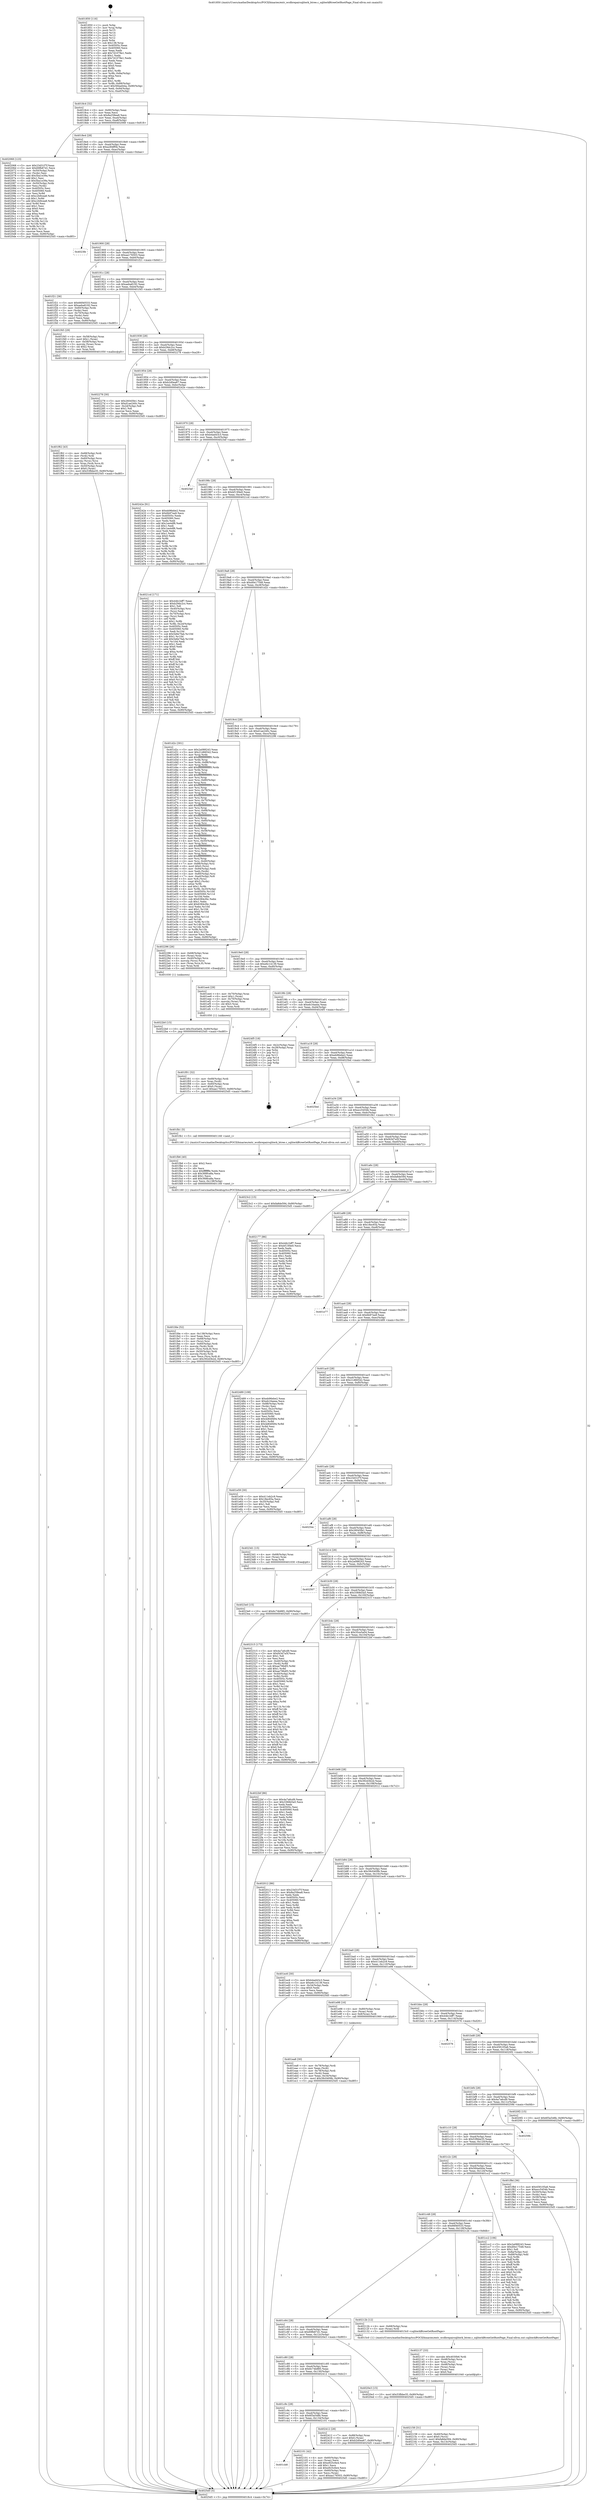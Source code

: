 digraph "0x401850" {
  label = "0x401850 (/mnt/c/Users/mathe/Desktop/tcc/POCII/binaries/extr_wcdbrepairsqliterk_btree.c_sqliterkBtreeGetRootPage_Final-ollvm.out::main(0))"
  labelloc = "t"
  node[shape=record]

  Entry [label="",width=0.3,height=0.3,shape=circle,fillcolor=black,style=filled]
  "0x4018c4" [label="{
     0x4018c4 [32]\l
     | [instrs]\l
     &nbsp;&nbsp;0x4018c4 \<+6\>: mov -0x90(%rbp),%eax\l
     &nbsp;&nbsp;0x4018ca \<+2\>: mov %eax,%ecx\l
     &nbsp;&nbsp;0x4018cc \<+6\>: sub $0x8a258ea8,%ecx\l
     &nbsp;&nbsp;0x4018d2 \<+6\>: mov %eax,-0xa4(%rbp)\l
     &nbsp;&nbsp;0x4018d8 \<+6\>: mov %ecx,-0xa8(%rbp)\l
     &nbsp;&nbsp;0x4018de \<+6\>: je 0000000000402068 \<main+0x818\>\l
  }"]
  "0x402068" [label="{
     0x402068 [123]\l
     | [instrs]\l
     &nbsp;&nbsp;0x402068 \<+5\>: mov $0x23d31f7f,%eax\l
     &nbsp;&nbsp;0x40206d \<+5\>: mov $0x69fb87d1,%ecx\l
     &nbsp;&nbsp;0x402072 \<+4\>: mov -0x50(%rbp),%rdx\l
     &nbsp;&nbsp;0x402076 \<+2\>: mov (%rdx),%esi\l
     &nbsp;&nbsp;0x402078 \<+6\>: add $0x5ba1e39a,%esi\l
     &nbsp;&nbsp;0x40207e \<+3\>: add $0x1,%esi\l
     &nbsp;&nbsp;0x402081 \<+6\>: sub $0x5ba1e39a,%esi\l
     &nbsp;&nbsp;0x402087 \<+4\>: mov -0x50(%rbp),%rdx\l
     &nbsp;&nbsp;0x40208b \<+2\>: mov %esi,(%rdx)\l
     &nbsp;&nbsp;0x40208d \<+7\>: mov 0x40505c,%esi\l
     &nbsp;&nbsp;0x402094 \<+7\>: mov 0x405060,%edi\l
     &nbsp;&nbsp;0x40209b \<+3\>: mov %esi,%r8d\l
     &nbsp;&nbsp;0x40209e \<+7\>: sub $0xc2b9cea8,%r8d\l
     &nbsp;&nbsp;0x4020a5 \<+4\>: sub $0x1,%r8d\l
     &nbsp;&nbsp;0x4020a9 \<+7\>: add $0xc2b9cea8,%r8d\l
     &nbsp;&nbsp;0x4020b0 \<+4\>: imul %r8d,%esi\l
     &nbsp;&nbsp;0x4020b4 \<+3\>: and $0x1,%esi\l
     &nbsp;&nbsp;0x4020b7 \<+3\>: cmp $0x0,%esi\l
     &nbsp;&nbsp;0x4020ba \<+4\>: sete %r9b\l
     &nbsp;&nbsp;0x4020be \<+3\>: cmp $0xa,%edi\l
     &nbsp;&nbsp;0x4020c1 \<+4\>: setl %r10b\l
     &nbsp;&nbsp;0x4020c5 \<+3\>: mov %r9b,%r11b\l
     &nbsp;&nbsp;0x4020c8 \<+3\>: and %r10b,%r11b\l
     &nbsp;&nbsp;0x4020cb \<+3\>: xor %r10b,%r9b\l
     &nbsp;&nbsp;0x4020ce \<+3\>: or %r9b,%r11b\l
     &nbsp;&nbsp;0x4020d1 \<+4\>: test $0x1,%r11b\l
     &nbsp;&nbsp;0x4020d5 \<+3\>: cmovne %ecx,%eax\l
     &nbsp;&nbsp;0x4020d8 \<+6\>: mov %eax,-0x90(%rbp)\l
     &nbsp;&nbsp;0x4020de \<+5\>: jmp 00000000004025d5 \<main+0xd85\>\l
  }"]
  "0x4018e4" [label="{
     0x4018e4 [28]\l
     | [instrs]\l
     &nbsp;&nbsp;0x4018e4 \<+5\>: jmp 00000000004018e9 \<main+0x99\>\l
     &nbsp;&nbsp;0x4018e9 \<+6\>: mov -0xa4(%rbp),%eax\l
     &nbsp;&nbsp;0x4018ef \<+5\>: sub $0xa284ff5b,%eax\l
     &nbsp;&nbsp;0x4018f4 \<+6\>: mov %eax,-0xac(%rbp)\l
     &nbsp;&nbsp;0x4018fa \<+6\>: je 00000000004023fe \<main+0xbae\>\l
  }"]
  Exit [label="",width=0.3,height=0.3,shape=circle,fillcolor=black,style=filled,peripheries=2]
  "0x4023fe" [label="{
     0x4023fe\l
  }", style=dashed]
  "0x401900" [label="{
     0x401900 [28]\l
     | [instrs]\l
     &nbsp;&nbsp;0x401900 \<+5\>: jmp 0000000000401905 \<main+0xb5\>\l
     &nbsp;&nbsp;0x401905 \<+6\>: mov -0xa4(%rbp),%eax\l
     &nbsp;&nbsp;0x40190b \<+5\>: sub $0xaa176503,%eax\l
     &nbsp;&nbsp;0x401910 \<+6\>: mov %eax,-0xb0(%rbp)\l
     &nbsp;&nbsp;0x401916 \<+6\>: je 0000000000401f21 \<main+0x6d1\>\l
  }"]
  "0x4023e0" [label="{
     0x4023e0 [15]\l
     | [instrs]\l
     &nbsp;&nbsp;0x4023e0 \<+10\>: movl $0x6c74b885,-0x90(%rbp)\l
     &nbsp;&nbsp;0x4023ea \<+5\>: jmp 00000000004025d5 \<main+0xd85\>\l
  }"]
  "0x401f21" [label="{
     0x401f21 [36]\l
     | [instrs]\l
     &nbsp;&nbsp;0x401f21 \<+5\>: mov $0x66f40533,%eax\l
     &nbsp;&nbsp;0x401f26 \<+5\>: mov $0xaeba8192,%ecx\l
     &nbsp;&nbsp;0x401f2b \<+4\>: mov -0x60(%rbp),%rdx\l
     &nbsp;&nbsp;0x401f2f \<+2\>: mov (%rdx),%esi\l
     &nbsp;&nbsp;0x401f31 \<+4\>: mov -0x70(%rbp),%rdx\l
     &nbsp;&nbsp;0x401f35 \<+2\>: cmp (%rdx),%esi\l
     &nbsp;&nbsp;0x401f37 \<+3\>: cmovl %ecx,%eax\l
     &nbsp;&nbsp;0x401f3a \<+6\>: mov %eax,-0x90(%rbp)\l
     &nbsp;&nbsp;0x401f40 \<+5\>: jmp 00000000004025d5 \<main+0xd85\>\l
  }"]
  "0x40191c" [label="{
     0x40191c [28]\l
     | [instrs]\l
     &nbsp;&nbsp;0x40191c \<+5\>: jmp 0000000000401921 \<main+0xd1\>\l
     &nbsp;&nbsp;0x401921 \<+6\>: mov -0xa4(%rbp),%eax\l
     &nbsp;&nbsp;0x401927 \<+5\>: sub $0xaeba8192,%eax\l
     &nbsp;&nbsp;0x40192c \<+6\>: mov %eax,-0xb4(%rbp)\l
     &nbsp;&nbsp;0x401932 \<+6\>: je 0000000000401f45 \<main+0x6f5\>\l
  }"]
  "0x4022b0" [label="{
     0x4022b0 [15]\l
     | [instrs]\l
     &nbsp;&nbsp;0x4022b0 \<+10\>: movl $0x35ce5a04,-0x90(%rbp)\l
     &nbsp;&nbsp;0x4022ba \<+5\>: jmp 00000000004025d5 \<main+0xd85\>\l
  }"]
  "0x401f45" [label="{
     0x401f45 [29]\l
     | [instrs]\l
     &nbsp;&nbsp;0x401f45 \<+4\>: mov -0x58(%rbp),%rax\l
     &nbsp;&nbsp;0x401f49 \<+6\>: movl $0x1,(%rax)\l
     &nbsp;&nbsp;0x401f4f \<+4\>: mov -0x58(%rbp),%rax\l
     &nbsp;&nbsp;0x401f53 \<+3\>: movslq (%rax),%rax\l
     &nbsp;&nbsp;0x401f56 \<+4\>: shl $0x2,%rax\l
     &nbsp;&nbsp;0x401f5a \<+3\>: mov %rax,%rdi\l
     &nbsp;&nbsp;0x401f5d \<+5\>: call 0000000000401050 \<malloc@plt\>\l
     | [calls]\l
     &nbsp;&nbsp;0x401050 \{1\} (unknown)\l
  }"]
  "0x401938" [label="{
     0x401938 [28]\l
     | [instrs]\l
     &nbsp;&nbsp;0x401938 \<+5\>: jmp 000000000040193d \<main+0xed\>\l
     &nbsp;&nbsp;0x40193d \<+6\>: mov -0xa4(%rbp),%eax\l
     &nbsp;&nbsp;0x401943 \<+5\>: sub $0xb29dc2cc,%eax\l
     &nbsp;&nbsp;0x401948 \<+6\>: mov %eax,-0xb8(%rbp)\l
     &nbsp;&nbsp;0x40194e \<+6\>: je 0000000000402278 \<main+0xa28\>\l
  }"]
  "0x402158" [label="{
     0x402158 [31]\l
     | [instrs]\l
     &nbsp;&nbsp;0x402158 \<+4\>: mov -0x40(%rbp),%rcx\l
     &nbsp;&nbsp;0x40215c \<+6\>: movl $0x0,(%rcx)\l
     &nbsp;&nbsp;0x402162 \<+10\>: movl $0xfa8de594,-0x90(%rbp)\l
     &nbsp;&nbsp;0x40216c \<+6\>: mov %eax,-0x13c(%rbp)\l
     &nbsp;&nbsp;0x402172 \<+5\>: jmp 00000000004025d5 \<main+0xd85\>\l
  }"]
  "0x402278" [label="{
     0x402278 [30]\l
     | [instrs]\l
     &nbsp;&nbsp;0x402278 \<+5\>: mov $0x26045fe1,%eax\l
     &nbsp;&nbsp;0x40227d \<+5\>: mov $0xd1ae240c,%ecx\l
     &nbsp;&nbsp;0x402282 \<+3\>: mov -0x2d(%rbp),%dl\l
     &nbsp;&nbsp;0x402285 \<+3\>: test $0x1,%dl\l
     &nbsp;&nbsp;0x402288 \<+3\>: cmovne %ecx,%eax\l
     &nbsp;&nbsp;0x40228b \<+6\>: mov %eax,-0x90(%rbp)\l
     &nbsp;&nbsp;0x402291 \<+5\>: jmp 00000000004025d5 \<main+0xd85\>\l
  }"]
  "0x401954" [label="{
     0x401954 [28]\l
     | [instrs]\l
     &nbsp;&nbsp;0x401954 \<+5\>: jmp 0000000000401959 \<main+0x109\>\l
     &nbsp;&nbsp;0x401959 \<+6\>: mov -0xa4(%rbp),%eax\l
     &nbsp;&nbsp;0x40195f \<+5\>: sub $0xb2d0ea67,%eax\l
     &nbsp;&nbsp;0x401964 \<+6\>: mov %eax,-0xbc(%rbp)\l
     &nbsp;&nbsp;0x40196a \<+6\>: je 000000000040242e \<main+0xbde\>\l
  }"]
  "0x402137" [label="{
     0x402137 [33]\l
     | [instrs]\l
     &nbsp;&nbsp;0x402137 \<+10\>: movabs $0x4030b6,%rdi\l
     &nbsp;&nbsp;0x402141 \<+4\>: mov -0x48(%rbp),%rcx\l
     &nbsp;&nbsp;0x402145 \<+3\>: mov %rax,(%rcx)\l
     &nbsp;&nbsp;0x402148 \<+4\>: mov -0x48(%rbp),%rax\l
     &nbsp;&nbsp;0x40214c \<+3\>: mov (%rax),%rax\l
     &nbsp;&nbsp;0x40214f \<+2\>: mov (%rax),%esi\l
     &nbsp;&nbsp;0x402151 \<+2\>: mov $0x0,%al\l
     &nbsp;&nbsp;0x402153 \<+5\>: call 0000000000401040 \<printf@plt\>\l
     | [calls]\l
     &nbsp;&nbsp;0x401040 \{1\} (unknown)\l
  }"]
  "0x40242e" [label="{
     0x40242e [91]\l
     | [instrs]\l
     &nbsp;&nbsp;0x40242e \<+5\>: mov $0xeb96ebe2,%eax\l
     &nbsp;&nbsp;0x402433 \<+5\>: mov $0x6b97ea9,%ecx\l
     &nbsp;&nbsp;0x402438 \<+7\>: mov 0x40505c,%edx\l
     &nbsp;&nbsp;0x40243f \<+7\>: mov 0x405060,%esi\l
     &nbsp;&nbsp;0x402446 \<+2\>: mov %edx,%edi\l
     &nbsp;&nbsp;0x402448 \<+6\>: add $0x1ee4df6,%edi\l
     &nbsp;&nbsp;0x40244e \<+3\>: sub $0x1,%edi\l
     &nbsp;&nbsp;0x402451 \<+6\>: sub $0x1ee4df6,%edi\l
     &nbsp;&nbsp;0x402457 \<+3\>: imul %edi,%edx\l
     &nbsp;&nbsp;0x40245a \<+3\>: and $0x1,%edx\l
     &nbsp;&nbsp;0x40245d \<+3\>: cmp $0x0,%edx\l
     &nbsp;&nbsp;0x402460 \<+4\>: sete %r8b\l
     &nbsp;&nbsp;0x402464 \<+3\>: cmp $0xa,%esi\l
     &nbsp;&nbsp;0x402467 \<+4\>: setl %r9b\l
     &nbsp;&nbsp;0x40246b \<+3\>: mov %r8b,%r10b\l
     &nbsp;&nbsp;0x40246e \<+3\>: and %r9b,%r10b\l
     &nbsp;&nbsp;0x402471 \<+3\>: xor %r9b,%r8b\l
     &nbsp;&nbsp;0x402474 \<+3\>: or %r8b,%r10b\l
     &nbsp;&nbsp;0x402477 \<+4\>: test $0x1,%r10b\l
     &nbsp;&nbsp;0x40247b \<+3\>: cmovne %ecx,%eax\l
     &nbsp;&nbsp;0x40247e \<+6\>: mov %eax,-0x90(%rbp)\l
     &nbsp;&nbsp;0x402484 \<+5\>: jmp 00000000004025d5 \<main+0xd85\>\l
  }"]
  "0x401970" [label="{
     0x401970 [28]\l
     | [instrs]\l
     &nbsp;&nbsp;0x401970 \<+5\>: jmp 0000000000401975 \<main+0x125\>\l
     &nbsp;&nbsp;0x401975 \<+6\>: mov -0xa4(%rbp),%eax\l
     &nbsp;&nbsp;0x40197b \<+5\>: sub $0xb4ad43c3,%eax\l
     &nbsp;&nbsp;0x401980 \<+6\>: mov %eax,-0xc0(%rbp)\l
     &nbsp;&nbsp;0x401986 \<+6\>: je 00000000004023ef \<main+0xb9f\>\l
  }"]
  "0x401cb8" [label="{
     0x401cb8\l
  }", style=dashed]
  "0x4023ef" [label="{
     0x4023ef\l
  }", style=dashed]
  "0x40198c" [label="{
     0x40198c [28]\l
     | [instrs]\l
     &nbsp;&nbsp;0x40198c \<+5\>: jmp 0000000000401991 \<main+0x141\>\l
     &nbsp;&nbsp;0x401991 \<+6\>: mov -0xa4(%rbp),%eax\l
     &nbsp;&nbsp;0x401997 \<+5\>: sub $0xbf13f4e0,%eax\l
     &nbsp;&nbsp;0x40199c \<+6\>: mov %eax,-0xc4(%rbp)\l
     &nbsp;&nbsp;0x4019a2 \<+6\>: je 00000000004021cd \<main+0x97d\>\l
  }"]
  "0x402101" [label="{
     0x402101 [42]\l
     | [instrs]\l
     &nbsp;&nbsp;0x402101 \<+4\>: mov -0x60(%rbp),%rax\l
     &nbsp;&nbsp;0x402105 \<+2\>: mov (%rax),%ecx\l
     &nbsp;&nbsp;0x402107 \<+6\>: add $0xe925c6e4,%ecx\l
     &nbsp;&nbsp;0x40210d \<+3\>: add $0x1,%ecx\l
     &nbsp;&nbsp;0x402110 \<+6\>: sub $0xe925c6e4,%ecx\l
     &nbsp;&nbsp;0x402116 \<+4\>: mov -0x60(%rbp),%rax\l
     &nbsp;&nbsp;0x40211a \<+2\>: mov %ecx,(%rax)\l
     &nbsp;&nbsp;0x40211c \<+10\>: movl $0xaa176503,-0x90(%rbp)\l
     &nbsp;&nbsp;0x402126 \<+5\>: jmp 00000000004025d5 \<main+0xd85\>\l
  }"]
  "0x4021cd" [label="{
     0x4021cd [171]\l
     | [instrs]\l
     &nbsp;&nbsp;0x4021cd \<+5\>: mov $0x44b1bff7,%eax\l
     &nbsp;&nbsp;0x4021d2 \<+5\>: mov $0xb29dc2cc,%ecx\l
     &nbsp;&nbsp;0x4021d7 \<+2\>: mov $0x1,%dl\l
     &nbsp;&nbsp;0x4021d9 \<+4\>: mov -0x40(%rbp),%rsi\l
     &nbsp;&nbsp;0x4021dd \<+2\>: mov (%rsi),%edi\l
     &nbsp;&nbsp;0x4021df \<+4\>: mov -0x70(%rbp),%rsi\l
     &nbsp;&nbsp;0x4021e3 \<+2\>: cmp (%rsi),%edi\l
     &nbsp;&nbsp;0x4021e5 \<+4\>: setl %r8b\l
     &nbsp;&nbsp;0x4021e9 \<+4\>: and $0x1,%r8b\l
     &nbsp;&nbsp;0x4021ed \<+4\>: mov %r8b,-0x2d(%rbp)\l
     &nbsp;&nbsp;0x4021f1 \<+7\>: mov 0x40505c,%edi\l
     &nbsp;&nbsp;0x4021f8 \<+8\>: mov 0x405060,%r9d\l
     &nbsp;&nbsp;0x402200 \<+3\>: mov %edi,%r10d\l
     &nbsp;&nbsp;0x402203 \<+7\>: sub $0x5e6e7fab,%r10d\l
     &nbsp;&nbsp;0x40220a \<+4\>: sub $0x1,%r10d\l
     &nbsp;&nbsp;0x40220e \<+7\>: add $0x5e6e7fab,%r10d\l
     &nbsp;&nbsp;0x402215 \<+4\>: imul %r10d,%edi\l
     &nbsp;&nbsp;0x402219 \<+3\>: and $0x1,%edi\l
     &nbsp;&nbsp;0x40221c \<+3\>: cmp $0x0,%edi\l
     &nbsp;&nbsp;0x40221f \<+4\>: sete %r8b\l
     &nbsp;&nbsp;0x402223 \<+4\>: cmp $0xa,%r9d\l
     &nbsp;&nbsp;0x402227 \<+4\>: setl %r11b\l
     &nbsp;&nbsp;0x40222b \<+3\>: mov %r8b,%bl\l
     &nbsp;&nbsp;0x40222e \<+3\>: xor $0xff,%bl\l
     &nbsp;&nbsp;0x402231 \<+3\>: mov %r11b,%r14b\l
     &nbsp;&nbsp;0x402234 \<+4\>: xor $0xff,%r14b\l
     &nbsp;&nbsp;0x402238 \<+3\>: xor $0x0,%dl\l
     &nbsp;&nbsp;0x40223b \<+3\>: mov %bl,%r15b\l
     &nbsp;&nbsp;0x40223e \<+4\>: and $0x0,%r15b\l
     &nbsp;&nbsp;0x402242 \<+3\>: and %dl,%r8b\l
     &nbsp;&nbsp;0x402245 \<+3\>: mov %r14b,%r12b\l
     &nbsp;&nbsp;0x402248 \<+4\>: and $0x0,%r12b\l
     &nbsp;&nbsp;0x40224c \<+3\>: and %dl,%r11b\l
     &nbsp;&nbsp;0x40224f \<+3\>: or %r8b,%r15b\l
     &nbsp;&nbsp;0x402252 \<+3\>: or %r11b,%r12b\l
     &nbsp;&nbsp;0x402255 \<+3\>: xor %r12b,%r15b\l
     &nbsp;&nbsp;0x402258 \<+3\>: or %r14b,%bl\l
     &nbsp;&nbsp;0x40225b \<+3\>: xor $0xff,%bl\l
     &nbsp;&nbsp;0x40225e \<+3\>: or $0x0,%dl\l
     &nbsp;&nbsp;0x402261 \<+2\>: and %dl,%bl\l
     &nbsp;&nbsp;0x402263 \<+3\>: or %bl,%r15b\l
     &nbsp;&nbsp;0x402266 \<+4\>: test $0x1,%r15b\l
     &nbsp;&nbsp;0x40226a \<+3\>: cmovne %ecx,%eax\l
     &nbsp;&nbsp;0x40226d \<+6\>: mov %eax,-0x90(%rbp)\l
     &nbsp;&nbsp;0x402273 \<+5\>: jmp 00000000004025d5 \<main+0xd85\>\l
  }"]
  "0x4019a8" [label="{
     0x4019a8 [28]\l
     | [instrs]\l
     &nbsp;&nbsp;0x4019a8 \<+5\>: jmp 00000000004019ad \<main+0x15d\>\l
     &nbsp;&nbsp;0x4019ad \<+6\>: mov -0xa4(%rbp),%eax\l
     &nbsp;&nbsp;0x4019b3 \<+5\>: sub $0xd0e17548,%eax\l
     &nbsp;&nbsp;0x4019b8 \<+6\>: mov %eax,-0xc8(%rbp)\l
     &nbsp;&nbsp;0x4019be \<+6\>: je 0000000000401d2c \<main+0x4dc\>\l
  }"]
  "0x401c9c" [label="{
     0x401c9c [28]\l
     | [instrs]\l
     &nbsp;&nbsp;0x401c9c \<+5\>: jmp 0000000000401ca1 \<main+0x451\>\l
     &nbsp;&nbsp;0x401ca1 \<+6\>: mov -0xa4(%rbp),%eax\l
     &nbsp;&nbsp;0x401ca7 \<+5\>: sub $0x6f3a548b,%eax\l
     &nbsp;&nbsp;0x401cac \<+6\>: mov %eax,-0x134(%rbp)\l
     &nbsp;&nbsp;0x401cb2 \<+6\>: je 0000000000402101 \<main+0x8b1\>\l
  }"]
  "0x401d2c" [label="{
     0x401d2c [301]\l
     | [instrs]\l
     &nbsp;&nbsp;0x401d2c \<+5\>: mov $0x2a088243,%eax\l
     &nbsp;&nbsp;0x401d31 \<+5\>: mov $0x21d66542,%ecx\l
     &nbsp;&nbsp;0x401d36 \<+3\>: mov %rsp,%rdx\l
     &nbsp;&nbsp;0x401d39 \<+4\>: add $0xfffffffffffffff0,%rdx\l
     &nbsp;&nbsp;0x401d3d \<+3\>: mov %rdx,%rsp\l
     &nbsp;&nbsp;0x401d40 \<+7\>: mov %rdx,-0x88(%rbp)\l
     &nbsp;&nbsp;0x401d47 \<+3\>: mov %rsp,%rdx\l
     &nbsp;&nbsp;0x401d4a \<+4\>: add $0xfffffffffffffff0,%rdx\l
     &nbsp;&nbsp;0x401d4e \<+3\>: mov %rdx,%rsp\l
     &nbsp;&nbsp;0x401d51 \<+3\>: mov %rsp,%rsi\l
     &nbsp;&nbsp;0x401d54 \<+4\>: add $0xfffffffffffffff0,%rsi\l
     &nbsp;&nbsp;0x401d58 \<+3\>: mov %rsi,%rsp\l
     &nbsp;&nbsp;0x401d5b \<+4\>: mov %rsi,-0x80(%rbp)\l
     &nbsp;&nbsp;0x401d5f \<+3\>: mov %rsp,%rsi\l
     &nbsp;&nbsp;0x401d62 \<+4\>: add $0xfffffffffffffff0,%rsi\l
     &nbsp;&nbsp;0x401d66 \<+3\>: mov %rsi,%rsp\l
     &nbsp;&nbsp;0x401d69 \<+4\>: mov %rsi,-0x78(%rbp)\l
     &nbsp;&nbsp;0x401d6d \<+3\>: mov %rsp,%rsi\l
     &nbsp;&nbsp;0x401d70 \<+4\>: add $0xfffffffffffffff0,%rsi\l
     &nbsp;&nbsp;0x401d74 \<+3\>: mov %rsi,%rsp\l
     &nbsp;&nbsp;0x401d77 \<+4\>: mov %rsi,-0x70(%rbp)\l
     &nbsp;&nbsp;0x401d7b \<+3\>: mov %rsp,%rsi\l
     &nbsp;&nbsp;0x401d7e \<+4\>: add $0xfffffffffffffff0,%rsi\l
     &nbsp;&nbsp;0x401d82 \<+3\>: mov %rsi,%rsp\l
     &nbsp;&nbsp;0x401d85 \<+4\>: mov %rsi,-0x68(%rbp)\l
     &nbsp;&nbsp;0x401d89 \<+3\>: mov %rsp,%rsi\l
     &nbsp;&nbsp;0x401d8c \<+4\>: add $0xfffffffffffffff0,%rsi\l
     &nbsp;&nbsp;0x401d90 \<+3\>: mov %rsi,%rsp\l
     &nbsp;&nbsp;0x401d93 \<+4\>: mov %rsi,-0x60(%rbp)\l
     &nbsp;&nbsp;0x401d97 \<+3\>: mov %rsp,%rsi\l
     &nbsp;&nbsp;0x401d9a \<+4\>: add $0xfffffffffffffff0,%rsi\l
     &nbsp;&nbsp;0x401d9e \<+3\>: mov %rsi,%rsp\l
     &nbsp;&nbsp;0x401da1 \<+4\>: mov %rsi,-0x58(%rbp)\l
     &nbsp;&nbsp;0x401da5 \<+3\>: mov %rsp,%rsi\l
     &nbsp;&nbsp;0x401da8 \<+4\>: add $0xfffffffffffffff0,%rsi\l
     &nbsp;&nbsp;0x401dac \<+3\>: mov %rsi,%rsp\l
     &nbsp;&nbsp;0x401daf \<+4\>: mov %rsi,-0x50(%rbp)\l
     &nbsp;&nbsp;0x401db3 \<+3\>: mov %rsp,%rsi\l
     &nbsp;&nbsp;0x401db6 \<+4\>: add $0xfffffffffffffff0,%rsi\l
     &nbsp;&nbsp;0x401dba \<+3\>: mov %rsi,%rsp\l
     &nbsp;&nbsp;0x401dbd \<+4\>: mov %rsi,-0x48(%rbp)\l
     &nbsp;&nbsp;0x401dc1 \<+3\>: mov %rsp,%rsi\l
     &nbsp;&nbsp;0x401dc4 \<+4\>: add $0xfffffffffffffff0,%rsi\l
     &nbsp;&nbsp;0x401dc8 \<+3\>: mov %rsi,%rsp\l
     &nbsp;&nbsp;0x401dcb \<+4\>: mov %rsi,-0x40(%rbp)\l
     &nbsp;&nbsp;0x401dcf \<+7\>: mov -0x88(%rbp),%rsi\l
     &nbsp;&nbsp;0x401dd6 \<+6\>: movl $0x0,(%rsi)\l
     &nbsp;&nbsp;0x401ddc \<+6\>: mov -0x94(%rbp),%edi\l
     &nbsp;&nbsp;0x401de2 \<+2\>: mov %edi,(%rdx)\l
     &nbsp;&nbsp;0x401de4 \<+4\>: mov -0x80(%rbp),%rsi\l
     &nbsp;&nbsp;0x401de8 \<+7\>: mov -0xa0(%rbp),%r8\l
     &nbsp;&nbsp;0x401def \<+3\>: mov %r8,(%rsi)\l
     &nbsp;&nbsp;0x401df2 \<+3\>: cmpl $0x2,(%rdx)\l
     &nbsp;&nbsp;0x401df5 \<+4\>: setne %r9b\l
     &nbsp;&nbsp;0x401df9 \<+4\>: and $0x1,%r9b\l
     &nbsp;&nbsp;0x401dfd \<+4\>: mov %r9b,-0x35(%rbp)\l
     &nbsp;&nbsp;0x401e01 \<+8\>: mov 0x40505c,%r10d\l
     &nbsp;&nbsp;0x401e09 \<+8\>: mov 0x405060,%r11d\l
     &nbsp;&nbsp;0x401e11 \<+3\>: mov %r10d,%ebx\l
     &nbsp;&nbsp;0x401e14 \<+6\>: sub $0x6384cf4c,%ebx\l
     &nbsp;&nbsp;0x401e1a \<+3\>: sub $0x1,%ebx\l
     &nbsp;&nbsp;0x401e1d \<+6\>: add $0x6384cf4c,%ebx\l
     &nbsp;&nbsp;0x401e23 \<+4\>: imul %ebx,%r10d\l
     &nbsp;&nbsp;0x401e27 \<+4\>: and $0x1,%r10d\l
     &nbsp;&nbsp;0x401e2b \<+4\>: cmp $0x0,%r10d\l
     &nbsp;&nbsp;0x401e2f \<+4\>: sete %r9b\l
     &nbsp;&nbsp;0x401e33 \<+4\>: cmp $0xa,%r11d\l
     &nbsp;&nbsp;0x401e37 \<+4\>: setl %r14b\l
     &nbsp;&nbsp;0x401e3b \<+3\>: mov %r9b,%r15b\l
     &nbsp;&nbsp;0x401e3e \<+3\>: and %r14b,%r15b\l
     &nbsp;&nbsp;0x401e41 \<+3\>: xor %r14b,%r9b\l
     &nbsp;&nbsp;0x401e44 \<+3\>: or %r9b,%r15b\l
     &nbsp;&nbsp;0x401e47 \<+4\>: test $0x1,%r15b\l
     &nbsp;&nbsp;0x401e4b \<+3\>: cmovne %ecx,%eax\l
     &nbsp;&nbsp;0x401e4e \<+6\>: mov %eax,-0x90(%rbp)\l
     &nbsp;&nbsp;0x401e54 \<+5\>: jmp 00000000004025d5 \<main+0xd85\>\l
  }"]
  "0x4019c4" [label="{
     0x4019c4 [28]\l
     | [instrs]\l
     &nbsp;&nbsp;0x4019c4 \<+5\>: jmp 00000000004019c9 \<main+0x179\>\l
     &nbsp;&nbsp;0x4019c9 \<+6\>: mov -0xa4(%rbp),%eax\l
     &nbsp;&nbsp;0x4019cf \<+5\>: sub $0xd1ae240c,%eax\l
     &nbsp;&nbsp;0x4019d4 \<+6\>: mov %eax,-0xcc(%rbp)\l
     &nbsp;&nbsp;0x4019da \<+6\>: je 0000000000402296 \<main+0xa46\>\l
  }"]
  "0x402412" [label="{
     0x402412 [28]\l
     | [instrs]\l
     &nbsp;&nbsp;0x402412 \<+7\>: mov -0x88(%rbp),%rax\l
     &nbsp;&nbsp;0x402419 \<+6\>: movl $0x0,(%rax)\l
     &nbsp;&nbsp;0x40241f \<+10\>: movl $0xb2d0ea67,-0x90(%rbp)\l
     &nbsp;&nbsp;0x402429 \<+5\>: jmp 00000000004025d5 \<main+0xd85\>\l
  }"]
  "0x402296" [label="{
     0x402296 [26]\l
     | [instrs]\l
     &nbsp;&nbsp;0x402296 \<+4\>: mov -0x68(%rbp),%rax\l
     &nbsp;&nbsp;0x40229a \<+3\>: mov (%rax),%rax\l
     &nbsp;&nbsp;0x40229d \<+4\>: mov -0x40(%rbp),%rcx\l
     &nbsp;&nbsp;0x4022a1 \<+3\>: movslq (%rcx),%rcx\l
     &nbsp;&nbsp;0x4022a4 \<+4\>: mov (%rax,%rcx,8),%rax\l
     &nbsp;&nbsp;0x4022a8 \<+3\>: mov %rax,%rdi\l
     &nbsp;&nbsp;0x4022ab \<+5\>: call 0000000000401030 \<free@plt\>\l
     | [calls]\l
     &nbsp;&nbsp;0x401030 \{1\} (unknown)\l
  }"]
  "0x4019e0" [label="{
     0x4019e0 [28]\l
     | [instrs]\l
     &nbsp;&nbsp;0x4019e0 \<+5\>: jmp 00000000004019e5 \<main+0x195\>\l
     &nbsp;&nbsp;0x4019e5 \<+6\>: mov -0xa4(%rbp),%eax\l
     &nbsp;&nbsp;0x4019eb \<+5\>: sub $0xe6c14139,%eax\l
     &nbsp;&nbsp;0x4019f0 \<+6\>: mov %eax,-0xd0(%rbp)\l
     &nbsp;&nbsp;0x4019f6 \<+6\>: je 0000000000401ee4 \<main+0x694\>\l
  }"]
  "0x401c80" [label="{
     0x401c80 [28]\l
     | [instrs]\l
     &nbsp;&nbsp;0x401c80 \<+5\>: jmp 0000000000401c85 \<main+0x435\>\l
     &nbsp;&nbsp;0x401c85 \<+6\>: mov -0xa4(%rbp),%eax\l
     &nbsp;&nbsp;0x401c8b \<+5\>: sub $0x6c74b885,%eax\l
     &nbsp;&nbsp;0x401c90 \<+6\>: mov %eax,-0x130(%rbp)\l
     &nbsp;&nbsp;0x401c96 \<+6\>: je 0000000000402412 \<main+0xbc2\>\l
  }"]
  "0x401ee4" [label="{
     0x401ee4 [29]\l
     | [instrs]\l
     &nbsp;&nbsp;0x401ee4 \<+4\>: mov -0x70(%rbp),%rax\l
     &nbsp;&nbsp;0x401ee8 \<+6\>: movl $0x1,(%rax)\l
     &nbsp;&nbsp;0x401eee \<+4\>: mov -0x70(%rbp),%rax\l
     &nbsp;&nbsp;0x401ef2 \<+3\>: movslq (%rax),%rax\l
     &nbsp;&nbsp;0x401ef5 \<+4\>: shl $0x3,%rax\l
     &nbsp;&nbsp;0x401ef9 \<+3\>: mov %rax,%rdi\l
     &nbsp;&nbsp;0x401efc \<+5\>: call 0000000000401050 \<malloc@plt\>\l
     | [calls]\l
     &nbsp;&nbsp;0x401050 \{1\} (unknown)\l
  }"]
  "0x4019fc" [label="{
     0x4019fc [28]\l
     | [instrs]\l
     &nbsp;&nbsp;0x4019fc \<+5\>: jmp 0000000000401a01 \<main+0x1b1\>\l
     &nbsp;&nbsp;0x401a01 \<+6\>: mov -0xa4(%rbp),%eax\l
     &nbsp;&nbsp;0x401a07 \<+5\>: sub $0xeb16aeea,%eax\l
     &nbsp;&nbsp;0x401a0c \<+6\>: mov %eax,-0xd4(%rbp)\l
     &nbsp;&nbsp;0x401a12 \<+6\>: je 00000000004024f5 \<main+0xca5\>\l
  }"]
  "0x4020e3" [label="{
     0x4020e3 [15]\l
     | [instrs]\l
     &nbsp;&nbsp;0x4020e3 \<+10\>: movl $0x53fbbe35,-0x90(%rbp)\l
     &nbsp;&nbsp;0x4020ed \<+5\>: jmp 00000000004025d5 \<main+0xd85\>\l
  }"]
  "0x4024f5" [label="{
     0x4024f5 [18]\l
     | [instrs]\l
     &nbsp;&nbsp;0x4024f5 \<+3\>: mov -0x2c(%rbp),%eax\l
     &nbsp;&nbsp;0x4024f8 \<+4\>: lea -0x28(%rbp),%rsp\l
     &nbsp;&nbsp;0x4024fc \<+1\>: pop %rbx\l
     &nbsp;&nbsp;0x4024fd \<+2\>: pop %r12\l
     &nbsp;&nbsp;0x4024ff \<+2\>: pop %r13\l
     &nbsp;&nbsp;0x402501 \<+2\>: pop %r14\l
     &nbsp;&nbsp;0x402503 \<+2\>: pop %r15\l
     &nbsp;&nbsp;0x402505 \<+1\>: pop %rbp\l
     &nbsp;&nbsp;0x402506 \<+1\>: ret\l
  }"]
  "0x401a18" [label="{
     0x401a18 [28]\l
     | [instrs]\l
     &nbsp;&nbsp;0x401a18 \<+5\>: jmp 0000000000401a1d \<main+0x1cd\>\l
     &nbsp;&nbsp;0x401a1d \<+6\>: mov -0xa4(%rbp),%eax\l
     &nbsp;&nbsp;0x401a23 \<+5\>: sub $0xeb96ebe2,%eax\l
     &nbsp;&nbsp;0x401a28 \<+6\>: mov %eax,-0xd8(%rbp)\l
     &nbsp;&nbsp;0x401a2e \<+6\>: je 00000000004025bd \<main+0xd6d\>\l
  }"]
  "0x401c64" [label="{
     0x401c64 [28]\l
     | [instrs]\l
     &nbsp;&nbsp;0x401c64 \<+5\>: jmp 0000000000401c69 \<main+0x419\>\l
     &nbsp;&nbsp;0x401c69 \<+6\>: mov -0xa4(%rbp),%eax\l
     &nbsp;&nbsp;0x401c6f \<+5\>: sub $0x69fb87d1,%eax\l
     &nbsp;&nbsp;0x401c74 \<+6\>: mov %eax,-0x12c(%rbp)\l
     &nbsp;&nbsp;0x401c7a \<+6\>: je 00000000004020e3 \<main+0x893\>\l
  }"]
  "0x4025bd" [label="{
     0x4025bd\l
  }", style=dashed]
  "0x401a34" [label="{
     0x401a34 [28]\l
     | [instrs]\l
     &nbsp;&nbsp;0x401a34 \<+5\>: jmp 0000000000401a39 \<main+0x1e9\>\l
     &nbsp;&nbsp;0x401a39 \<+6\>: mov -0xa4(%rbp),%eax\l
     &nbsp;&nbsp;0x401a3f \<+5\>: sub $0xecc5454b,%eax\l
     &nbsp;&nbsp;0x401a44 \<+6\>: mov %eax,-0xdc(%rbp)\l
     &nbsp;&nbsp;0x401a4a \<+6\>: je 0000000000401fb1 \<main+0x761\>\l
  }"]
  "0x40212b" [label="{
     0x40212b [12]\l
     | [instrs]\l
     &nbsp;&nbsp;0x40212b \<+4\>: mov -0x68(%rbp),%rax\l
     &nbsp;&nbsp;0x40212f \<+3\>: mov (%rax),%rdi\l
     &nbsp;&nbsp;0x402132 \<+5\>: call 00000000004015c0 \<sqliterkBtreeGetRootPage\>\l
     | [calls]\l
     &nbsp;&nbsp;0x4015c0 \{1\} (/mnt/c/Users/mathe/Desktop/tcc/POCII/binaries/extr_wcdbrepairsqliterk_btree.c_sqliterkBtreeGetRootPage_Final-ollvm.out::sqliterkBtreeGetRootPage)\l
  }"]
  "0x401fb1" [label="{
     0x401fb1 [5]\l
     | [instrs]\l
     &nbsp;&nbsp;0x401fb1 \<+5\>: call 0000000000401160 \<next_i\>\l
     | [calls]\l
     &nbsp;&nbsp;0x401160 \{1\} (/mnt/c/Users/mathe/Desktop/tcc/POCII/binaries/extr_wcdbrepairsqliterk_btree.c_sqliterkBtreeGetRootPage_Final-ollvm.out::next_i)\l
  }"]
  "0x401a50" [label="{
     0x401a50 [28]\l
     | [instrs]\l
     &nbsp;&nbsp;0x401a50 \<+5\>: jmp 0000000000401a55 \<main+0x205\>\l
     &nbsp;&nbsp;0x401a55 \<+6\>: mov -0xa4(%rbp),%eax\l
     &nbsp;&nbsp;0x401a5b \<+5\>: sub $0xf43d7a5f,%eax\l
     &nbsp;&nbsp;0x401a60 \<+6\>: mov %eax,-0xe0(%rbp)\l
     &nbsp;&nbsp;0x401a66 \<+6\>: je 00000000004023c2 \<main+0xb72\>\l
  }"]
  "0x401fde" [label="{
     0x401fde [52]\l
     | [instrs]\l
     &nbsp;&nbsp;0x401fde \<+6\>: mov -0x138(%rbp),%ecx\l
     &nbsp;&nbsp;0x401fe4 \<+3\>: imul %eax,%ecx\l
     &nbsp;&nbsp;0x401fe7 \<+4\>: mov -0x68(%rbp),%rsi\l
     &nbsp;&nbsp;0x401feb \<+3\>: mov (%rsi),%rsi\l
     &nbsp;&nbsp;0x401fee \<+4\>: mov -0x60(%rbp),%rdi\l
     &nbsp;&nbsp;0x401ff2 \<+3\>: movslq (%rdi),%rdi\l
     &nbsp;&nbsp;0x401ff5 \<+4\>: mov (%rsi,%rdi,8),%rsi\l
     &nbsp;&nbsp;0x401ff9 \<+4\>: mov -0x50(%rbp),%rdi\l
     &nbsp;&nbsp;0x401ffd \<+3\>: movslq (%rdi),%rdi\l
     &nbsp;&nbsp;0x402000 \<+3\>: mov %ecx,(%rsi,%rdi,4)\l
     &nbsp;&nbsp;0x402003 \<+10\>: movl $0x392d3b2d,-0x90(%rbp)\l
     &nbsp;&nbsp;0x40200d \<+5\>: jmp 00000000004025d5 \<main+0xd85\>\l
  }"]
  "0x4023c2" [label="{
     0x4023c2 [15]\l
     | [instrs]\l
     &nbsp;&nbsp;0x4023c2 \<+10\>: movl $0xfa8de594,-0x90(%rbp)\l
     &nbsp;&nbsp;0x4023cc \<+5\>: jmp 00000000004025d5 \<main+0xd85\>\l
  }"]
  "0x401a6c" [label="{
     0x401a6c [28]\l
     | [instrs]\l
     &nbsp;&nbsp;0x401a6c \<+5\>: jmp 0000000000401a71 \<main+0x221\>\l
     &nbsp;&nbsp;0x401a71 \<+6\>: mov -0xa4(%rbp),%eax\l
     &nbsp;&nbsp;0x401a77 \<+5\>: sub $0xfa8de594,%eax\l
     &nbsp;&nbsp;0x401a7c \<+6\>: mov %eax,-0xe4(%rbp)\l
     &nbsp;&nbsp;0x401a82 \<+6\>: je 0000000000402177 \<main+0x927\>\l
  }"]
  "0x401fb6" [label="{
     0x401fb6 [40]\l
     | [instrs]\l
     &nbsp;&nbsp;0x401fb6 \<+5\>: mov $0x2,%ecx\l
     &nbsp;&nbsp;0x401fbb \<+1\>: cltd\l
     &nbsp;&nbsp;0x401fbc \<+2\>: idiv %ecx\l
     &nbsp;&nbsp;0x401fbe \<+6\>: imul $0xfffffffe,%edx,%ecx\l
     &nbsp;&nbsp;0x401fc4 \<+6\>: sub $0x368fca8a,%ecx\l
     &nbsp;&nbsp;0x401fca \<+3\>: add $0x1,%ecx\l
     &nbsp;&nbsp;0x401fcd \<+6\>: add $0x368fca8a,%ecx\l
     &nbsp;&nbsp;0x401fd3 \<+6\>: mov %ecx,-0x138(%rbp)\l
     &nbsp;&nbsp;0x401fd9 \<+5\>: call 0000000000401160 \<next_i\>\l
     | [calls]\l
     &nbsp;&nbsp;0x401160 \{1\} (/mnt/c/Users/mathe/Desktop/tcc/POCII/binaries/extr_wcdbrepairsqliterk_btree.c_sqliterkBtreeGetRootPage_Final-ollvm.out::next_i)\l
  }"]
  "0x402177" [label="{
     0x402177 [86]\l
     | [instrs]\l
     &nbsp;&nbsp;0x402177 \<+5\>: mov $0x44b1bff7,%eax\l
     &nbsp;&nbsp;0x40217c \<+5\>: mov $0xbf13f4e0,%ecx\l
     &nbsp;&nbsp;0x402181 \<+2\>: xor %edx,%edx\l
     &nbsp;&nbsp;0x402183 \<+7\>: mov 0x40505c,%esi\l
     &nbsp;&nbsp;0x40218a \<+7\>: mov 0x405060,%edi\l
     &nbsp;&nbsp;0x402191 \<+3\>: sub $0x1,%edx\l
     &nbsp;&nbsp;0x402194 \<+3\>: mov %esi,%r8d\l
     &nbsp;&nbsp;0x402197 \<+3\>: add %edx,%r8d\l
     &nbsp;&nbsp;0x40219a \<+4\>: imul %r8d,%esi\l
     &nbsp;&nbsp;0x40219e \<+3\>: and $0x1,%esi\l
     &nbsp;&nbsp;0x4021a1 \<+3\>: cmp $0x0,%esi\l
     &nbsp;&nbsp;0x4021a4 \<+4\>: sete %r9b\l
     &nbsp;&nbsp;0x4021a8 \<+3\>: cmp $0xa,%edi\l
     &nbsp;&nbsp;0x4021ab \<+4\>: setl %r10b\l
     &nbsp;&nbsp;0x4021af \<+3\>: mov %r9b,%r11b\l
     &nbsp;&nbsp;0x4021b2 \<+3\>: and %r10b,%r11b\l
     &nbsp;&nbsp;0x4021b5 \<+3\>: xor %r10b,%r9b\l
     &nbsp;&nbsp;0x4021b8 \<+3\>: or %r9b,%r11b\l
     &nbsp;&nbsp;0x4021bb \<+4\>: test $0x1,%r11b\l
     &nbsp;&nbsp;0x4021bf \<+3\>: cmovne %ecx,%eax\l
     &nbsp;&nbsp;0x4021c2 \<+6\>: mov %eax,-0x90(%rbp)\l
     &nbsp;&nbsp;0x4021c8 \<+5\>: jmp 00000000004025d5 \<main+0xd85\>\l
  }"]
  "0x401a88" [label="{
     0x401a88 [28]\l
     | [instrs]\l
     &nbsp;&nbsp;0x401a88 \<+5\>: jmp 0000000000401a8d \<main+0x23d\>\l
     &nbsp;&nbsp;0x401a8d \<+6\>: mov -0xa4(%rbp),%eax\l
     &nbsp;&nbsp;0x401a93 \<+5\>: sub $0x18ec65a,%eax\l
     &nbsp;&nbsp;0x401a98 \<+6\>: mov %eax,-0xe8(%rbp)\l
     &nbsp;&nbsp;0x401a9e \<+6\>: je 0000000000401e77 \<main+0x627\>\l
  }"]
  "0x401f62" [label="{
     0x401f62 [43]\l
     | [instrs]\l
     &nbsp;&nbsp;0x401f62 \<+4\>: mov -0x68(%rbp),%rdi\l
     &nbsp;&nbsp;0x401f66 \<+3\>: mov (%rdi),%rdi\l
     &nbsp;&nbsp;0x401f69 \<+4\>: mov -0x60(%rbp),%rcx\l
     &nbsp;&nbsp;0x401f6d \<+3\>: movslq (%rcx),%rcx\l
     &nbsp;&nbsp;0x401f70 \<+4\>: mov %rax,(%rdi,%rcx,8)\l
     &nbsp;&nbsp;0x401f74 \<+4\>: mov -0x50(%rbp),%rax\l
     &nbsp;&nbsp;0x401f78 \<+6\>: movl $0x0,(%rax)\l
     &nbsp;&nbsp;0x401f7e \<+10\>: movl $0x53fbbe35,-0x90(%rbp)\l
     &nbsp;&nbsp;0x401f88 \<+5\>: jmp 00000000004025d5 \<main+0xd85\>\l
  }"]
  "0x401e77" [label="{
     0x401e77\l
  }", style=dashed]
  "0x401aa4" [label="{
     0x401aa4 [28]\l
     | [instrs]\l
     &nbsp;&nbsp;0x401aa4 \<+5\>: jmp 0000000000401aa9 \<main+0x259\>\l
     &nbsp;&nbsp;0x401aa9 \<+6\>: mov -0xa4(%rbp),%eax\l
     &nbsp;&nbsp;0x401aaf \<+5\>: sub $0x6b97ea9,%eax\l
     &nbsp;&nbsp;0x401ab4 \<+6\>: mov %eax,-0xec(%rbp)\l
     &nbsp;&nbsp;0x401aba \<+6\>: je 0000000000402489 \<main+0xc39\>\l
  }"]
  "0x401f01" [label="{
     0x401f01 [32]\l
     | [instrs]\l
     &nbsp;&nbsp;0x401f01 \<+4\>: mov -0x68(%rbp),%rdi\l
     &nbsp;&nbsp;0x401f05 \<+3\>: mov %rax,(%rdi)\l
     &nbsp;&nbsp;0x401f08 \<+4\>: mov -0x60(%rbp),%rax\l
     &nbsp;&nbsp;0x401f0c \<+6\>: movl $0x0,(%rax)\l
     &nbsp;&nbsp;0x401f12 \<+10\>: movl $0xaa176503,-0x90(%rbp)\l
     &nbsp;&nbsp;0x401f1c \<+5\>: jmp 00000000004025d5 \<main+0xd85\>\l
  }"]
  "0x402489" [label="{
     0x402489 [108]\l
     | [instrs]\l
     &nbsp;&nbsp;0x402489 \<+5\>: mov $0xeb96ebe2,%eax\l
     &nbsp;&nbsp;0x40248e \<+5\>: mov $0xeb16aeea,%ecx\l
     &nbsp;&nbsp;0x402493 \<+7\>: mov -0x88(%rbp),%rdx\l
     &nbsp;&nbsp;0x40249a \<+2\>: mov (%rdx),%esi\l
     &nbsp;&nbsp;0x40249c \<+3\>: mov %esi,-0x2c(%rbp)\l
     &nbsp;&nbsp;0x40249f \<+7\>: mov 0x40505c,%esi\l
     &nbsp;&nbsp;0x4024a6 \<+7\>: mov 0x405060,%edi\l
     &nbsp;&nbsp;0x4024ad \<+3\>: mov %esi,%r8d\l
     &nbsp;&nbsp;0x4024b0 \<+7\>: add $0x4d64f494,%r8d\l
     &nbsp;&nbsp;0x4024b7 \<+4\>: sub $0x1,%r8d\l
     &nbsp;&nbsp;0x4024bb \<+7\>: sub $0x4d64f494,%r8d\l
     &nbsp;&nbsp;0x4024c2 \<+4\>: imul %r8d,%esi\l
     &nbsp;&nbsp;0x4024c6 \<+3\>: and $0x1,%esi\l
     &nbsp;&nbsp;0x4024c9 \<+3\>: cmp $0x0,%esi\l
     &nbsp;&nbsp;0x4024cc \<+4\>: sete %r9b\l
     &nbsp;&nbsp;0x4024d0 \<+3\>: cmp $0xa,%edi\l
     &nbsp;&nbsp;0x4024d3 \<+4\>: setl %r10b\l
     &nbsp;&nbsp;0x4024d7 \<+3\>: mov %r9b,%r11b\l
     &nbsp;&nbsp;0x4024da \<+3\>: and %r10b,%r11b\l
     &nbsp;&nbsp;0x4024dd \<+3\>: xor %r10b,%r9b\l
     &nbsp;&nbsp;0x4024e0 \<+3\>: or %r9b,%r11b\l
     &nbsp;&nbsp;0x4024e3 \<+4\>: test $0x1,%r11b\l
     &nbsp;&nbsp;0x4024e7 \<+3\>: cmovne %ecx,%eax\l
     &nbsp;&nbsp;0x4024ea \<+6\>: mov %eax,-0x90(%rbp)\l
     &nbsp;&nbsp;0x4024f0 \<+5\>: jmp 00000000004025d5 \<main+0xd85\>\l
  }"]
  "0x401ac0" [label="{
     0x401ac0 [28]\l
     | [instrs]\l
     &nbsp;&nbsp;0x401ac0 \<+5\>: jmp 0000000000401ac5 \<main+0x275\>\l
     &nbsp;&nbsp;0x401ac5 \<+6\>: mov -0xa4(%rbp),%eax\l
     &nbsp;&nbsp;0x401acb \<+5\>: sub $0x21d66542,%eax\l
     &nbsp;&nbsp;0x401ad0 \<+6\>: mov %eax,-0xf0(%rbp)\l
     &nbsp;&nbsp;0x401ad6 \<+6\>: je 0000000000401e59 \<main+0x609\>\l
  }"]
  "0x401ea8" [label="{
     0x401ea8 [30]\l
     | [instrs]\l
     &nbsp;&nbsp;0x401ea8 \<+4\>: mov -0x78(%rbp),%rdi\l
     &nbsp;&nbsp;0x401eac \<+2\>: mov %eax,(%rdi)\l
     &nbsp;&nbsp;0x401eae \<+4\>: mov -0x78(%rbp),%rdi\l
     &nbsp;&nbsp;0x401eb2 \<+2\>: mov (%rdi),%eax\l
     &nbsp;&nbsp;0x401eb4 \<+3\>: mov %eax,-0x34(%rbp)\l
     &nbsp;&nbsp;0x401eb7 \<+10\>: movl $0x39c0409b,-0x90(%rbp)\l
     &nbsp;&nbsp;0x401ec1 \<+5\>: jmp 00000000004025d5 \<main+0xd85\>\l
  }"]
  "0x401e59" [label="{
     0x401e59 [30]\l
     | [instrs]\l
     &nbsp;&nbsp;0x401e59 \<+5\>: mov $0x411eb2c9,%eax\l
     &nbsp;&nbsp;0x401e5e \<+5\>: mov $0x18ec65a,%ecx\l
     &nbsp;&nbsp;0x401e63 \<+3\>: mov -0x35(%rbp),%dl\l
     &nbsp;&nbsp;0x401e66 \<+3\>: test $0x1,%dl\l
     &nbsp;&nbsp;0x401e69 \<+3\>: cmovne %ecx,%eax\l
     &nbsp;&nbsp;0x401e6c \<+6\>: mov %eax,-0x90(%rbp)\l
     &nbsp;&nbsp;0x401e72 \<+5\>: jmp 00000000004025d5 \<main+0xd85\>\l
  }"]
  "0x401adc" [label="{
     0x401adc [28]\l
     | [instrs]\l
     &nbsp;&nbsp;0x401adc \<+5\>: jmp 0000000000401ae1 \<main+0x291\>\l
     &nbsp;&nbsp;0x401ae1 \<+6\>: mov -0xa4(%rbp),%eax\l
     &nbsp;&nbsp;0x401ae7 \<+5\>: sub $0x23d31f7f,%eax\l
     &nbsp;&nbsp;0x401aec \<+6\>: mov %eax,-0xf4(%rbp)\l
     &nbsp;&nbsp;0x401af2 \<+6\>: je 000000000040254c \<main+0xcfc\>\l
  }"]
  "0x401850" [label="{
     0x401850 [116]\l
     | [instrs]\l
     &nbsp;&nbsp;0x401850 \<+1\>: push %rbp\l
     &nbsp;&nbsp;0x401851 \<+3\>: mov %rsp,%rbp\l
     &nbsp;&nbsp;0x401854 \<+2\>: push %r15\l
     &nbsp;&nbsp;0x401856 \<+2\>: push %r14\l
     &nbsp;&nbsp;0x401858 \<+2\>: push %r13\l
     &nbsp;&nbsp;0x40185a \<+2\>: push %r12\l
     &nbsp;&nbsp;0x40185c \<+1\>: push %rbx\l
     &nbsp;&nbsp;0x40185d \<+7\>: sub $0x138,%rsp\l
     &nbsp;&nbsp;0x401864 \<+7\>: mov 0x40505c,%eax\l
     &nbsp;&nbsp;0x40186b \<+7\>: mov 0x405060,%ecx\l
     &nbsp;&nbsp;0x401872 \<+2\>: mov %eax,%edx\l
     &nbsp;&nbsp;0x401874 \<+6\>: add $0x7d1078e1,%edx\l
     &nbsp;&nbsp;0x40187a \<+3\>: sub $0x1,%edx\l
     &nbsp;&nbsp;0x40187d \<+6\>: sub $0x7d1078e1,%edx\l
     &nbsp;&nbsp;0x401883 \<+3\>: imul %edx,%eax\l
     &nbsp;&nbsp;0x401886 \<+3\>: and $0x1,%eax\l
     &nbsp;&nbsp;0x401889 \<+3\>: cmp $0x0,%eax\l
     &nbsp;&nbsp;0x40188c \<+4\>: sete %r8b\l
     &nbsp;&nbsp;0x401890 \<+4\>: and $0x1,%r8b\l
     &nbsp;&nbsp;0x401894 \<+7\>: mov %r8b,-0x8a(%rbp)\l
     &nbsp;&nbsp;0x40189b \<+3\>: cmp $0xa,%ecx\l
     &nbsp;&nbsp;0x40189e \<+4\>: setl %r8b\l
     &nbsp;&nbsp;0x4018a2 \<+4\>: and $0x1,%r8b\l
     &nbsp;&nbsp;0x4018a6 \<+7\>: mov %r8b,-0x89(%rbp)\l
     &nbsp;&nbsp;0x4018ad \<+10\>: movl $0x584ad44a,-0x90(%rbp)\l
     &nbsp;&nbsp;0x4018b7 \<+6\>: mov %edi,-0x94(%rbp)\l
     &nbsp;&nbsp;0x4018bd \<+7\>: mov %rsi,-0xa0(%rbp)\l
  }"]
  "0x40254c" [label="{
     0x40254c\l
  }", style=dashed]
  "0x401af8" [label="{
     0x401af8 [28]\l
     | [instrs]\l
     &nbsp;&nbsp;0x401af8 \<+5\>: jmp 0000000000401afd \<main+0x2ad\>\l
     &nbsp;&nbsp;0x401afd \<+6\>: mov -0xa4(%rbp),%eax\l
     &nbsp;&nbsp;0x401b03 \<+5\>: sub $0x26045fe1,%eax\l
     &nbsp;&nbsp;0x401b08 \<+6\>: mov %eax,-0xf8(%rbp)\l
     &nbsp;&nbsp;0x401b0e \<+6\>: je 00000000004023d1 \<main+0xb81\>\l
  }"]
  "0x4025d5" [label="{
     0x4025d5 [5]\l
     | [instrs]\l
     &nbsp;&nbsp;0x4025d5 \<+5\>: jmp 00000000004018c4 \<main+0x74\>\l
  }"]
  "0x4023d1" [label="{
     0x4023d1 [15]\l
     | [instrs]\l
     &nbsp;&nbsp;0x4023d1 \<+4\>: mov -0x68(%rbp),%rax\l
     &nbsp;&nbsp;0x4023d5 \<+3\>: mov (%rax),%rax\l
     &nbsp;&nbsp;0x4023d8 \<+3\>: mov %rax,%rdi\l
     &nbsp;&nbsp;0x4023db \<+5\>: call 0000000000401030 \<free@plt\>\l
     | [calls]\l
     &nbsp;&nbsp;0x401030 \{1\} (unknown)\l
  }"]
  "0x401b14" [label="{
     0x401b14 [28]\l
     | [instrs]\l
     &nbsp;&nbsp;0x401b14 \<+5\>: jmp 0000000000401b19 \<main+0x2c9\>\l
     &nbsp;&nbsp;0x401b19 \<+6\>: mov -0xa4(%rbp),%eax\l
     &nbsp;&nbsp;0x401b1f \<+5\>: sub $0x2a088243,%eax\l
     &nbsp;&nbsp;0x401b24 \<+6\>: mov %eax,-0xfc(%rbp)\l
     &nbsp;&nbsp;0x401b2a \<+6\>: je 0000000000402507 \<main+0xcb7\>\l
  }"]
  "0x401c48" [label="{
     0x401c48 [28]\l
     | [instrs]\l
     &nbsp;&nbsp;0x401c48 \<+5\>: jmp 0000000000401c4d \<main+0x3fd\>\l
     &nbsp;&nbsp;0x401c4d \<+6\>: mov -0xa4(%rbp),%eax\l
     &nbsp;&nbsp;0x401c53 \<+5\>: sub $0x66f40533,%eax\l
     &nbsp;&nbsp;0x401c58 \<+6\>: mov %eax,-0x128(%rbp)\l
     &nbsp;&nbsp;0x401c5e \<+6\>: je 000000000040212b \<main+0x8db\>\l
  }"]
  "0x402507" [label="{
     0x402507\l
  }", style=dashed]
  "0x401b30" [label="{
     0x401b30 [28]\l
     | [instrs]\l
     &nbsp;&nbsp;0x401b30 \<+5\>: jmp 0000000000401b35 \<main+0x2e5\>\l
     &nbsp;&nbsp;0x401b35 \<+6\>: mov -0xa4(%rbp),%eax\l
     &nbsp;&nbsp;0x401b3b \<+5\>: sub $0x3368d3a5,%eax\l
     &nbsp;&nbsp;0x401b40 \<+6\>: mov %eax,-0x100(%rbp)\l
     &nbsp;&nbsp;0x401b46 \<+6\>: je 0000000000402315 \<main+0xac5\>\l
  }"]
  "0x401cc2" [label="{
     0x401cc2 [106]\l
     | [instrs]\l
     &nbsp;&nbsp;0x401cc2 \<+5\>: mov $0x2a088243,%eax\l
     &nbsp;&nbsp;0x401cc7 \<+5\>: mov $0xd0e17548,%ecx\l
     &nbsp;&nbsp;0x401ccc \<+2\>: mov $0x1,%dl\l
     &nbsp;&nbsp;0x401cce \<+7\>: mov -0x8a(%rbp),%sil\l
     &nbsp;&nbsp;0x401cd5 \<+7\>: mov -0x89(%rbp),%dil\l
     &nbsp;&nbsp;0x401cdc \<+3\>: mov %sil,%r8b\l
     &nbsp;&nbsp;0x401cdf \<+4\>: xor $0xff,%r8b\l
     &nbsp;&nbsp;0x401ce3 \<+3\>: mov %dil,%r9b\l
     &nbsp;&nbsp;0x401ce6 \<+4\>: xor $0xff,%r9b\l
     &nbsp;&nbsp;0x401cea \<+3\>: xor $0x0,%dl\l
     &nbsp;&nbsp;0x401ced \<+3\>: mov %r8b,%r10b\l
     &nbsp;&nbsp;0x401cf0 \<+4\>: and $0x0,%r10b\l
     &nbsp;&nbsp;0x401cf4 \<+3\>: and %dl,%sil\l
     &nbsp;&nbsp;0x401cf7 \<+3\>: mov %r9b,%r11b\l
     &nbsp;&nbsp;0x401cfa \<+4\>: and $0x0,%r11b\l
     &nbsp;&nbsp;0x401cfe \<+3\>: and %dl,%dil\l
     &nbsp;&nbsp;0x401d01 \<+3\>: or %sil,%r10b\l
     &nbsp;&nbsp;0x401d04 \<+3\>: or %dil,%r11b\l
     &nbsp;&nbsp;0x401d07 \<+3\>: xor %r11b,%r10b\l
     &nbsp;&nbsp;0x401d0a \<+3\>: or %r9b,%r8b\l
     &nbsp;&nbsp;0x401d0d \<+4\>: xor $0xff,%r8b\l
     &nbsp;&nbsp;0x401d11 \<+3\>: or $0x0,%dl\l
     &nbsp;&nbsp;0x401d14 \<+3\>: and %dl,%r8b\l
     &nbsp;&nbsp;0x401d17 \<+3\>: or %r8b,%r10b\l
     &nbsp;&nbsp;0x401d1a \<+4\>: test $0x1,%r10b\l
     &nbsp;&nbsp;0x401d1e \<+3\>: cmovne %ecx,%eax\l
     &nbsp;&nbsp;0x401d21 \<+6\>: mov %eax,-0x90(%rbp)\l
     &nbsp;&nbsp;0x401d27 \<+5\>: jmp 00000000004025d5 \<main+0xd85\>\l
  }"]
  "0x402315" [label="{
     0x402315 [173]\l
     | [instrs]\l
     &nbsp;&nbsp;0x402315 \<+5\>: mov $0x4a7a6cd9,%eax\l
     &nbsp;&nbsp;0x40231a \<+5\>: mov $0xf43d7a5f,%ecx\l
     &nbsp;&nbsp;0x40231f \<+2\>: mov $0x1,%dl\l
     &nbsp;&nbsp;0x402321 \<+2\>: xor %esi,%esi\l
     &nbsp;&nbsp;0x402323 \<+4\>: mov -0x40(%rbp),%rdi\l
     &nbsp;&nbsp;0x402327 \<+3\>: mov (%rdi),%r8d\l
     &nbsp;&nbsp;0x40232a \<+7\>: sub $0xae796df3,%r8d\l
     &nbsp;&nbsp;0x402331 \<+4\>: add $0x1,%r8d\l
     &nbsp;&nbsp;0x402335 \<+7\>: add $0xae796df3,%r8d\l
     &nbsp;&nbsp;0x40233c \<+4\>: mov -0x40(%rbp),%rdi\l
     &nbsp;&nbsp;0x402340 \<+3\>: mov %r8d,(%rdi)\l
     &nbsp;&nbsp;0x402343 \<+8\>: mov 0x40505c,%r8d\l
     &nbsp;&nbsp;0x40234b \<+8\>: mov 0x405060,%r9d\l
     &nbsp;&nbsp;0x402353 \<+3\>: sub $0x1,%esi\l
     &nbsp;&nbsp;0x402356 \<+3\>: mov %r8d,%r10d\l
     &nbsp;&nbsp;0x402359 \<+3\>: add %esi,%r10d\l
     &nbsp;&nbsp;0x40235c \<+4\>: imul %r10d,%r8d\l
     &nbsp;&nbsp;0x402360 \<+4\>: and $0x1,%r8d\l
     &nbsp;&nbsp;0x402364 \<+4\>: cmp $0x0,%r8d\l
     &nbsp;&nbsp;0x402368 \<+4\>: sete %r11b\l
     &nbsp;&nbsp;0x40236c \<+4\>: cmp $0xa,%r9d\l
     &nbsp;&nbsp;0x402370 \<+3\>: setl %bl\l
     &nbsp;&nbsp;0x402373 \<+3\>: mov %r11b,%r14b\l
     &nbsp;&nbsp;0x402376 \<+4\>: xor $0xff,%r14b\l
     &nbsp;&nbsp;0x40237a \<+3\>: mov %bl,%r15b\l
     &nbsp;&nbsp;0x40237d \<+4\>: xor $0xff,%r15b\l
     &nbsp;&nbsp;0x402381 \<+3\>: xor $0x0,%dl\l
     &nbsp;&nbsp;0x402384 \<+3\>: mov %r14b,%r12b\l
     &nbsp;&nbsp;0x402387 \<+4\>: and $0x0,%r12b\l
     &nbsp;&nbsp;0x40238b \<+3\>: and %dl,%r11b\l
     &nbsp;&nbsp;0x40238e \<+3\>: mov %r15b,%r13b\l
     &nbsp;&nbsp;0x402391 \<+4\>: and $0x0,%r13b\l
     &nbsp;&nbsp;0x402395 \<+2\>: and %dl,%bl\l
     &nbsp;&nbsp;0x402397 \<+3\>: or %r11b,%r12b\l
     &nbsp;&nbsp;0x40239a \<+3\>: or %bl,%r13b\l
     &nbsp;&nbsp;0x40239d \<+3\>: xor %r13b,%r12b\l
     &nbsp;&nbsp;0x4023a0 \<+3\>: or %r15b,%r14b\l
     &nbsp;&nbsp;0x4023a3 \<+4\>: xor $0xff,%r14b\l
     &nbsp;&nbsp;0x4023a7 \<+3\>: or $0x0,%dl\l
     &nbsp;&nbsp;0x4023aa \<+3\>: and %dl,%r14b\l
     &nbsp;&nbsp;0x4023ad \<+3\>: or %r14b,%r12b\l
     &nbsp;&nbsp;0x4023b0 \<+4\>: test $0x1,%r12b\l
     &nbsp;&nbsp;0x4023b4 \<+3\>: cmovne %ecx,%eax\l
     &nbsp;&nbsp;0x4023b7 \<+6\>: mov %eax,-0x90(%rbp)\l
     &nbsp;&nbsp;0x4023bd \<+5\>: jmp 00000000004025d5 \<main+0xd85\>\l
  }"]
  "0x401b4c" [label="{
     0x401b4c [28]\l
     | [instrs]\l
     &nbsp;&nbsp;0x401b4c \<+5\>: jmp 0000000000401b51 \<main+0x301\>\l
     &nbsp;&nbsp;0x401b51 \<+6\>: mov -0xa4(%rbp),%eax\l
     &nbsp;&nbsp;0x401b57 \<+5\>: sub $0x35ce5a04,%eax\l
     &nbsp;&nbsp;0x401b5c \<+6\>: mov %eax,-0x104(%rbp)\l
     &nbsp;&nbsp;0x401b62 \<+6\>: je 00000000004022bf \<main+0xa6f\>\l
  }"]
  "0x401c2c" [label="{
     0x401c2c [28]\l
     | [instrs]\l
     &nbsp;&nbsp;0x401c2c \<+5\>: jmp 0000000000401c31 \<main+0x3e1\>\l
     &nbsp;&nbsp;0x401c31 \<+6\>: mov -0xa4(%rbp),%eax\l
     &nbsp;&nbsp;0x401c37 \<+5\>: sub $0x584ad44a,%eax\l
     &nbsp;&nbsp;0x401c3c \<+6\>: mov %eax,-0x124(%rbp)\l
     &nbsp;&nbsp;0x401c42 \<+6\>: je 0000000000401cc2 \<main+0x472\>\l
  }"]
  "0x4022bf" [label="{
     0x4022bf [86]\l
     | [instrs]\l
     &nbsp;&nbsp;0x4022bf \<+5\>: mov $0x4a7a6cd9,%eax\l
     &nbsp;&nbsp;0x4022c4 \<+5\>: mov $0x3368d3a5,%ecx\l
     &nbsp;&nbsp;0x4022c9 \<+2\>: xor %edx,%edx\l
     &nbsp;&nbsp;0x4022cb \<+7\>: mov 0x40505c,%esi\l
     &nbsp;&nbsp;0x4022d2 \<+7\>: mov 0x405060,%edi\l
     &nbsp;&nbsp;0x4022d9 \<+3\>: sub $0x1,%edx\l
     &nbsp;&nbsp;0x4022dc \<+3\>: mov %esi,%r8d\l
     &nbsp;&nbsp;0x4022df \<+3\>: add %edx,%r8d\l
     &nbsp;&nbsp;0x4022e2 \<+4\>: imul %r8d,%esi\l
     &nbsp;&nbsp;0x4022e6 \<+3\>: and $0x1,%esi\l
     &nbsp;&nbsp;0x4022e9 \<+3\>: cmp $0x0,%esi\l
     &nbsp;&nbsp;0x4022ec \<+4\>: sete %r9b\l
     &nbsp;&nbsp;0x4022f0 \<+3\>: cmp $0xa,%edi\l
     &nbsp;&nbsp;0x4022f3 \<+4\>: setl %r10b\l
     &nbsp;&nbsp;0x4022f7 \<+3\>: mov %r9b,%r11b\l
     &nbsp;&nbsp;0x4022fa \<+3\>: and %r10b,%r11b\l
     &nbsp;&nbsp;0x4022fd \<+3\>: xor %r10b,%r9b\l
     &nbsp;&nbsp;0x402300 \<+3\>: or %r9b,%r11b\l
     &nbsp;&nbsp;0x402303 \<+4\>: test $0x1,%r11b\l
     &nbsp;&nbsp;0x402307 \<+3\>: cmovne %ecx,%eax\l
     &nbsp;&nbsp;0x40230a \<+6\>: mov %eax,-0x90(%rbp)\l
     &nbsp;&nbsp;0x402310 \<+5\>: jmp 00000000004025d5 \<main+0xd85\>\l
  }"]
  "0x401b68" [label="{
     0x401b68 [28]\l
     | [instrs]\l
     &nbsp;&nbsp;0x401b68 \<+5\>: jmp 0000000000401b6d \<main+0x31d\>\l
     &nbsp;&nbsp;0x401b6d \<+6\>: mov -0xa4(%rbp),%eax\l
     &nbsp;&nbsp;0x401b73 \<+5\>: sub $0x392d3b2d,%eax\l
     &nbsp;&nbsp;0x401b78 \<+6\>: mov %eax,-0x108(%rbp)\l
     &nbsp;&nbsp;0x401b7e \<+6\>: je 0000000000402012 \<main+0x7c2\>\l
  }"]
  "0x401f8d" [label="{
     0x401f8d [36]\l
     | [instrs]\l
     &nbsp;&nbsp;0x401f8d \<+5\>: mov $0x458105a6,%eax\l
     &nbsp;&nbsp;0x401f92 \<+5\>: mov $0xecc5454b,%ecx\l
     &nbsp;&nbsp;0x401f97 \<+4\>: mov -0x50(%rbp),%rdx\l
     &nbsp;&nbsp;0x401f9b \<+2\>: mov (%rdx),%esi\l
     &nbsp;&nbsp;0x401f9d \<+4\>: mov -0x58(%rbp),%rdx\l
     &nbsp;&nbsp;0x401fa1 \<+2\>: cmp (%rdx),%esi\l
     &nbsp;&nbsp;0x401fa3 \<+3\>: cmovl %ecx,%eax\l
     &nbsp;&nbsp;0x401fa6 \<+6\>: mov %eax,-0x90(%rbp)\l
     &nbsp;&nbsp;0x401fac \<+5\>: jmp 00000000004025d5 \<main+0xd85\>\l
  }"]
  "0x402012" [label="{
     0x402012 [86]\l
     | [instrs]\l
     &nbsp;&nbsp;0x402012 \<+5\>: mov $0x23d31f7f,%eax\l
     &nbsp;&nbsp;0x402017 \<+5\>: mov $0x8a258ea8,%ecx\l
     &nbsp;&nbsp;0x40201c \<+2\>: xor %edx,%edx\l
     &nbsp;&nbsp;0x40201e \<+7\>: mov 0x40505c,%esi\l
     &nbsp;&nbsp;0x402025 \<+7\>: mov 0x405060,%edi\l
     &nbsp;&nbsp;0x40202c \<+3\>: sub $0x1,%edx\l
     &nbsp;&nbsp;0x40202f \<+3\>: mov %esi,%r8d\l
     &nbsp;&nbsp;0x402032 \<+3\>: add %edx,%r8d\l
     &nbsp;&nbsp;0x402035 \<+4\>: imul %r8d,%esi\l
     &nbsp;&nbsp;0x402039 \<+3\>: and $0x1,%esi\l
     &nbsp;&nbsp;0x40203c \<+3\>: cmp $0x0,%esi\l
     &nbsp;&nbsp;0x40203f \<+4\>: sete %r9b\l
     &nbsp;&nbsp;0x402043 \<+3\>: cmp $0xa,%edi\l
     &nbsp;&nbsp;0x402046 \<+4\>: setl %r10b\l
     &nbsp;&nbsp;0x40204a \<+3\>: mov %r9b,%r11b\l
     &nbsp;&nbsp;0x40204d \<+3\>: and %r10b,%r11b\l
     &nbsp;&nbsp;0x402050 \<+3\>: xor %r10b,%r9b\l
     &nbsp;&nbsp;0x402053 \<+3\>: or %r9b,%r11b\l
     &nbsp;&nbsp;0x402056 \<+4\>: test $0x1,%r11b\l
     &nbsp;&nbsp;0x40205a \<+3\>: cmovne %ecx,%eax\l
     &nbsp;&nbsp;0x40205d \<+6\>: mov %eax,-0x90(%rbp)\l
     &nbsp;&nbsp;0x402063 \<+5\>: jmp 00000000004025d5 \<main+0xd85\>\l
  }"]
  "0x401b84" [label="{
     0x401b84 [28]\l
     | [instrs]\l
     &nbsp;&nbsp;0x401b84 \<+5\>: jmp 0000000000401b89 \<main+0x339\>\l
     &nbsp;&nbsp;0x401b89 \<+6\>: mov -0xa4(%rbp),%eax\l
     &nbsp;&nbsp;0x401b8f \<+5\>: sub $0x39c0409b,%eax\l
     &nbsp;&nbsp;0x401b94 \<+6\>: mov %eax,-0x10c(%rbp)\l
     &nbsp;&nbsp;0x401b9a \<+6\>: je 0000000000401ec6 \<main+0x676\>\l
  }"]
  "0x401c10" [label="{
     0x401c10 [28]\l
     | [instrs]\l
     &nbsp;&nbsp;0x401c10 \<+5\>: jmp 0000000000401c15 \<main+0x3c5\>\l
     &nbsp;&nbsp;0x401c15 \<+6\>: mov -0xa4(%rbp),%eax\l
     &nbsp;&nbsp;0x401c1b \<+5\>: sub $0x53fbbe35,%eax\l
     &nbsp;&nbsp;0x401c20 \<+6\>: mov %eax,-0x120(%rbp)\l
     &nbsp;&nbsp;0x401c26 \<+6\>: je 0000000000401f8d \<main+0x73d\>\l
  }"]
  "0x401ec6" [label="{
     0x401ec6 [30]\l
     | [instrs]\l
     &nbsp;&nbsp;0x401ec6 \<+5\>: mov $0xb4ad43c3,%eax\l
     &nbsp;&nbsp;0x401ecb \<+5\>: mov $0xe6c14139,%ecx\l
     &nbsp;&nbsp;0x401ed0 \<+3\>: mov -0x34(%rbp),%edx\l
     &nbsp;&nbsp;0x401ed3 \<+3\>: cmp $0x0,%edx\l
     &nbsp;&nbsp;0x401ed6 \<+3\>: cmove %ecx,%eax\l
     &nbsp;&nbsp;0x401ed9 \<+6\>: mov %eax,-0x90(%rbp)\l
     &nbsp;&nbsp;0x401edf \<+5\>: jmp 00000000004025d5 \<main+0xd85\>\l
  }"]
  "0x401ba0" [label="{
     0x401ba0 [28]\l
     | [instrs]\l
     &nbsp;&nbsp;0x401ba0 \<+5\>: jmp 0000000000401ba5 \<main+0x355\>\l
     &nbsp;&nbsp;0x401ba5 \<+6\>: mov -0xa4(%rbp),%eax\l
     &nbsp;&nbsp;0x401bab \<+5\>: sub $0x411eb2c9,%eax\l
     &nbsp;&nbsp;0x401bb0 \<+6\>: mov %eax,-0x110(%rbp)\l
     &nbsp;&nbsp;0x401bb6 \<+6\>: je 0000000000401e98 \<main+0x648\>\l
  }"]
  "0x40259b" [label="{
     0x40259b\l
  }", style=dashed]
  "0x401e98" [label="{
     0x401e98 [16]\l
     | [instrs]\l
     &nbsp;&nbsp;0x401e98 \<+4\>: mov -0x80(%rbp),%rax\l
     &nbsp;&nbsp;0x401e9c \<+3\>: mov (%rax),%rax\l
     &nbsp;&nbsp;0x401e9f \<+4\>: mov 0x8(%rax),%rdi\l
     &nbsp;&nbsp;0x401ea3 \<+5\>: call 0000000000401060 \<atoi@plt\>\l
     | [calls]\l
     &nbsp;&nbsp;0x401060 \{1\} (unknown)\l
  }"]
  "0x401bbc" [label="{
     0x401bbc [28]\l
     | [instrs]\l
     &nbsp;&nbsp;0x401bbc \<+5\>: jmp 0000000000401bc1 \<main+0x371\>\l
     &nbsp;&nbsp;0x401bc1 \<+6\>: mov -0xa4(%rbp),%eax\l
     &nbsp;&nbsp;0x401bc7 \<+5\>: sub $0x44b1bff7,%eax\l
     &nbsp;&nbsp;0x401bcc \<+6\>: mov %eax,-0x114(%rbp)\l
     &nbsp;&nbsp;0x401bd2 \<+6\>: je 0000000000402576 \<main+0xd26\>\l
  }"]
  "0x401bf4" [label="{
     0x401bf4 [28]\l
     | [instrs]\l
     &nbsp;&nbsp;0x401bf4 \<+5\>: jmp 0000000000401bf9 \<main+0x3a9\>\l
     &nbsp;&nbsp;0x401bf9 \<+6\>: mov -0xa4(%rbp),%eax\l
     &nbsp;&nbsp;0x401bff \<+5\>: sub $0x4a7a6cd9,%eax\l
     &nbsp;&nbsp;0x401c04 \<+6\>: mov %eax,-0x11c(%rbp)\l
     &nbsp;&nbsp;0x401c0a \<+6\>: je 000000000040259b \<main+0xd4b\>\l
  }"]
  "0x402576" [label="{
     0x402576\l
  }", style=dashed]
  "0x401bd8" [label="{
     0x401bd8 [28]\l
     | [instrs]\l
     &nbsp;&nbsp;0x401bd8 \<+5\>: jmp 0000000000401bdd \<main+0x38d\>\l
     &nbsp;&nbsp;0x401bdd \<+6\>: mov -0xa4(%rbp),%eax\l
     &nbsp;&nbsp;0x401be3 \<+5\>: sub $0x458105a6,%eax\l
     &nbsp;&nbsp;0x401be8 \<+6\>: mov %eax,-0x118(%rbp)\l
     &nbsp;&nbsp;0x401bee \<+6\>: je 00000000004020f2 \<main+0x8a2\>\l
  }"]
  "0x4020f2" [label="{
     0x4020f2 [15]\l
     | [instrs]\l
     &nbsp;&nbsp;0x4020f2 \<+10\>: movl $0x6f3a548b,-0x90(%rbp)\l
     &nbsp;&nbsp;0x4020fc \<+5\>: jmp 00000000004025d5 \<main+0xd85\>\l
  }"]
  Entry -> "0x401850" [label=" 1"]
  "0x4018c4" -> "0x402068" [label=" 1"]
  "0x4018c4" -> "0x4018e4" [label=" 32"]
  "0x4024f5" -> Exit [label=" 1"]
  "0x4018e4" -> "0x4023fe" [label=" 0"]
  "0x4018e4" -> "0x401900" [label=" 32"]
  "0x402489" -> "0x4025d5" [label=" 1"]
  "0x401900" -> "0x401f21" [label=" 2"]
  "0x401900" -> "0x40191c" [label=" 30"]
  "0x40242e" -> "0x4025d5" [label=" 1"]
  "0x40191c" -> "0x401f45" [label=" 1"]
  "0x40191c" -> "0x401938" [label=" 29"]
  "0x402412" -> "0x4025d5" [label=" 1"]
  "0x401938" -> "0x402278" [label=" 2"]
  "0x401938" -> "0x401954" [label=" 27"]
  "0x4023e0" -> "0x4025d5" [label=" 1"]
  "0x401954" -> "0x40242e" [label=" 1"]
  "0x401954" -> "0x401970" [label=" 26"]
  "0x4023d1" -> "0x4023e0" [label=" 1"]
  "0x401970" -> "0x4023ef" [label=" 0"]
  "0x401970" -> "0x40198c" [label=" 26"]
  "0x4023c2" -> "0x4025d5" [label=" 1"]
  "0x40198c" -> "0x4021cd" [label=" 2"]
  "0x40198c" -> "0x4019a8" [label=" 24"]
  "0x402315" -> "0x4025d5" [label=" 1"]
  "0x4019a8" -> "0x401d2c" [label=" 1"]
  "0x4019a8" -> "0x4019c4" [label=" 23"]
  "0x4022b0" -> "0x4025d5" [label=" 1"]
  "0x4019c4" -> "0x402296" [label=" 1"]
  "0x4019c4" -> "0x4019e0" [label=" 22"]
  "0x402296" -> "0x4022b0" [label=" 1"]
  "0x4019e0" -> "0x401ee4" [label=" 1"]
  "0x4019e0" -> "0x4019fc" [label=" 21"]
  "0x4021cd" -> "0x4025d5" [label=" 2"]
  "0x4019fc" -> "0x4024f5" [label=" 1"]
  "0x4019fc" -> "0x401a18" [label=" 20"]
  "0x402177" -> "0x4025d5" [label=" 2"]
  "0x401a18" -> "0x4025bd" [label=" 0"]
  "0x401a18" -> "0x401a34" [label=" 20"]
  "0x402137" -> "0x402158" [label=" 1"]
  "0x401a34" -> "0x401fb1" [label=" 1"]
  "0x401a34" -> "0x401a50" [label=" 19"]
  "0x40212b" -> "0x402137" [label=" 1"]
  "0x401a50" -> "0x4023c2" [label=" 1"]
  "0x401a50" -> "0x401a6c" [label=" 18"]
  "0x401c9c" -> "0x401cb8" [label=" 0"]
  "0x401a6c" -> "0x402177" [label=" 2"]
  "0x401a6c" -> "0x401a88" [label=" 16"]
  "0x401c9c" -> "0x402101" [label=" 1"]
  "0x401a88" -> "0x401e77" [label=" 0"]
  "0x401a88" -> "0x401aa4" [label=" 16"]
  "0x4022bf" -> "0x4025d5" [label=" 1"]
  "0x401aa4" -> "0x402489" [label=" 1"]
  "0x401aa4" -> "0x401ac0" [label=" 15"]
  "0x401c80" -> "0x401c9c" [label=" 1"]
  "0x401ac0" -> "0x401e59" [label=" 1"]
  "0x401ac0" -> "0x401adc" [label=" 14"]
  "0x401c80" -> "0x402412" [label=" 1"]
  "0x401adc" -> "0x40254c" [label=" 0"]
  "0x401adc" -> "0x401af8" [label=" 14"]
  "0x4020f2" -> "0x4025d5" [label=" 1"]
  "0x401af8" -> "0x4023d1" [label=" 1"]
  "0x401af8" -> "0x401b14" [label=" 13"]
  "0x4020e3" -> "0x4025d5" [label=" 1"]
  "0x401b14" -> "0x402507" [label=" 0"]
  "0x401b14" -> "0x401b30" [label=" 13"]
  "0x401c64" -> "0x401c80" [label=" 2"]
  "0x401b30" -> "0x402315" [label=" 1"]
  "0x401b30" -> "0x401b4c" [label=" 12"]
  "0x401c64" -> "0x4020e3" [label=" 1"]
  "0x401b4c" -> "0x4022bf" [label=" 1"]
  "0x401b4c" -> "0x401b68" [label=" 11"]
  "0x401c48" -> "0x401c64" [label=" 3"]
  "0x401b68" -> "0x402012" [label=" 1"]
  "0x401b68" -> "0x401b84" [label=" 10"]
  "0x401c48" -> "0x40212b" [label=" 1"]
  "0x401b84" -> "0x401ec6" [label=" 1"]
  "0x401b84" -> "0x401ba0" [label=" 9"]
  "0x402068" -> "0x4025d5" [label=" 1"]
  "0x401ba0" -> "0x401e98" [label=" 1"]
  "0x401ba0" -> "0x401bbc" [label=" 8"]
  "0x402012" -> "0x4025d5" [label=" 1"]
  "0x401bbc" -> "0x402576" [label=" 0"]
  "0x401bbc" -> "0x401bd8" [label=" 8"]
  "0x401fb6" -> "0x401fde" [label=" 1"]
  "0x401bd8" -> "0x4020f2" [label=" 1"]
  "0x401bd8" -> "0x401bf4" [label=" 7"]
  "0x401fde" -> "0x4025d5" [label=" 1"]
  "0x401bf4" -> "0x40259b" [label=" 0"]
  "0x401bf4" -> "0x401c10" [label=" 7"]
  "0x402101" -> "0x4025d5" [label=" 1"]
  "0x401c10" -> "0x401f8d" [label=" 2"]
  "0x401c10" -> "0x401c2c" [label=" 5"]
  "0x402158" -> "0x4025d5" [label=" 1"]
  "0x401c2c" -> "0x401cc2" [label=" 1"]
  "0x401c2c" -> "0x401c48" [label=" 4"]
  "0x401cc2" -> "0x4025d5" [label=" 1"]
  "0x401850" -> "0x4018c4" [label=" 1"]
  "0x4025d5" -> "0x4018c4" [label=" 32"]
  "0x402278" -> "0x4025d5" [label=" 2"]
  "0x401d2c" -> "0x4025d5" [label=" 1"]
  "0x401e59" -> "0x4025d5" [label=" 1"]
  "0x401e98" -> "0x401ea8" [label=" 1"]
  "0x401ea8" -> "0x4025d5" [label=" 1"]
  "0x401ec6" -> "0x4025d5" [label=" 1"]
  "0x401ee4" -> "0x401f01" [label=" 1"]
  "0x401f01" -> "0x4025d5" [label=" 1"]
  "0x401f21" -> "0x4025d5" [label=" 2"]
  "0x401f45" -> "0x401f62" [label=" 1"]
  "0x401f62" -> "0x4025d5" [label=" 1"]
  "0x401f8d" -> "0x4025d5" [label=" 2"]
  "0x401fb1" -> "0x401fb6" [label=" 1"]
}
